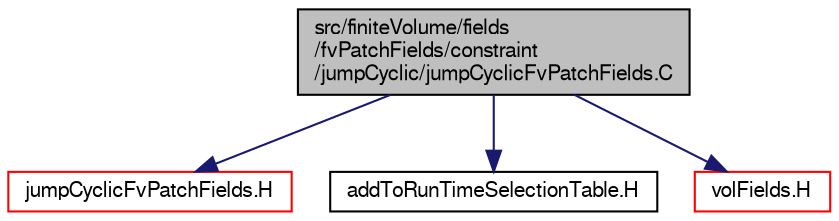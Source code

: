 digraph "src/finiteVolume/fields/fvPatchFields/constraint/jumpCyclic/jumpCyclicFvPatchFields.C"
{
  bgcolor="transparent";
  edge [fontname="FreeSans",fontsize="10",labelfontname="FreeSans",labelfontsize="10"];
  node [fontname="FreeSans",fontsize="10",shape=record];
  Node0 [label="src/finiteVolume/fields\l/fvPatchFields/constraint\l/jumpCyclic/jumpCyclicFvPatchFields.C",height=0.2,width=0.4,color="black", fillcolor="grey75", style="filled", fontcolor="black"];
  Node0 -> Node1 [color="midnightblue",fontsize="10",style="solid",fontname="FreeSans"];
  Node1 [label="jumpCyclicFvPatchFields.H",height=0.2,width=0.4,color="red",URL="$a01637.html"];
  Node0 -> Node216 [color="midnightblue",fontsize="10",style="solid",fontname="FreeSans"];
  Node216 [label="addToRunTimeSelectionTable.H",height=0.2,width=0.4,color="black",URL="$a09263.html",tooltip="Macros for easy insertion into run-time selection tables. "];
  Node0 -> Node217 [color="midnightblue",fontsize="10",style="solid",fontname="FreeSans"];
  Node217 [label="volFields.H",height=0.2,width=0.4,color="red",URL="$a02750.html"];
}
